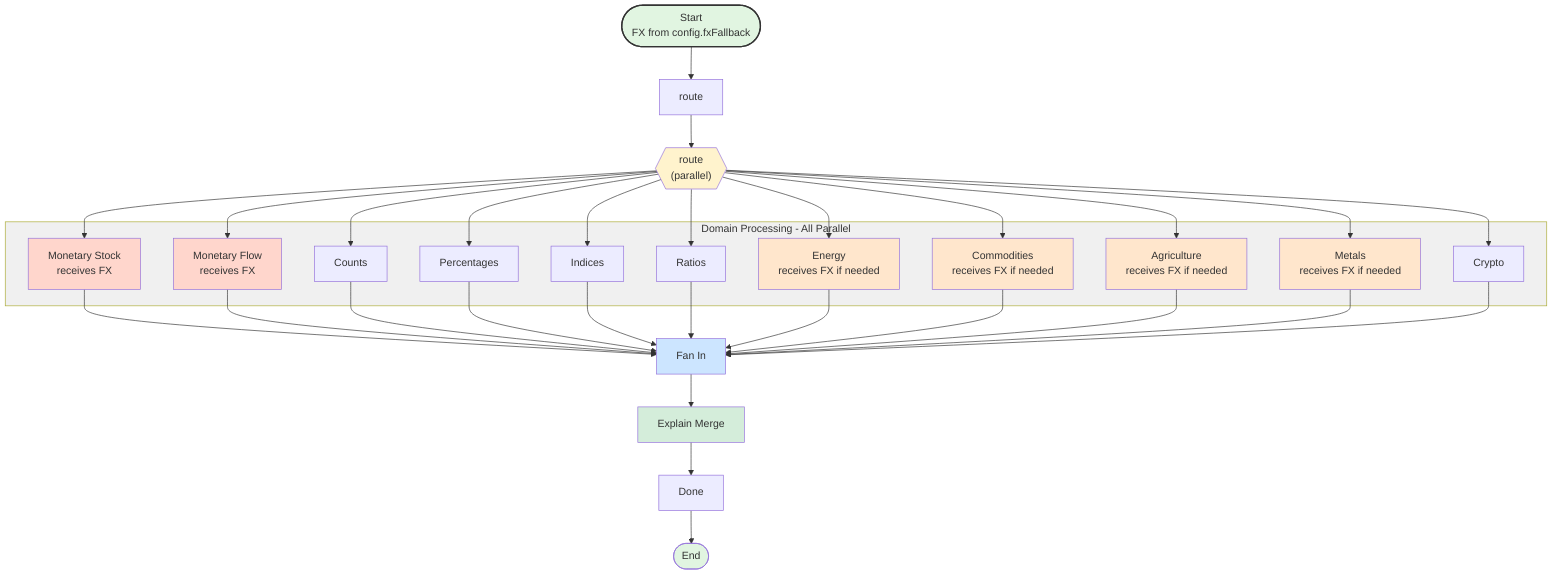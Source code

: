 graph TD
    %% V2 Router - FX from config, no fetching step
    Start([Start<br/>FX from config.fxFallback]) --> route

    route --> parallel{{"route<br/>(parallel)"}}

    subgraph domains[Domain Processing - All Parallel]
        monetaryStock[Monetary Stock<br/>receives FX]
        monetaryFlow[Monetary Flow<br/>receives FX]
        counts[Counts]
        percentages[Percentages]
        indices[Indices]
        ratios[Ratios]
        energy[Energy<br/>receives FX if needed]
        commodities[Commodities<br/>receives FX if needed]
        agriculture[Agriculture<br/>receives FX if needed]
        metals[Metals<br/>receives FX if needed]
        crypto[Crypto]
    end

    parallel --> monetaryStock
    parallel --> monetaryFlow
    parallel --> counts
    parallel --> percentages
    parallel --> indices
    parallel --> ratios
    parallel --> energy
    parallel --> commodities
    parallel --> agriculture
    parallel --> metals
    parallel --> crypto

    monetaryStock --> fanin
    monetaryFlow --> fanin
    counts --> fanin
    percentages --> fanin
    indices --> fanin
    ratios --> fanin
    energy --> fanin
    commodities --> fanin
    agriculture --> fanin
    metals --> fanin
    crypto --> fanin

    fanin[Fan In] --> explain[Explain Merge]
    explain --> done[Done]
    done --> End([End])

    style Start fill:#e1f5e1,stroke:#333,stroke-width:2px
    style End fill:#e1f5e1
    style parallel fill:#fff3cd
    style fanin fill:#cce5ff
    style explain fill:#d4edda
    style domains fill:#f0f0f0
    style monetaryStock fill:#ffd6cc
    style monetaryFlow fill:#ffd6cc
    style energy fill:#ffe6cc
    style commodities fill:#ffe6cc
    style agriculture fill:#ffe6cc
    style metals fill:#ffe6cc